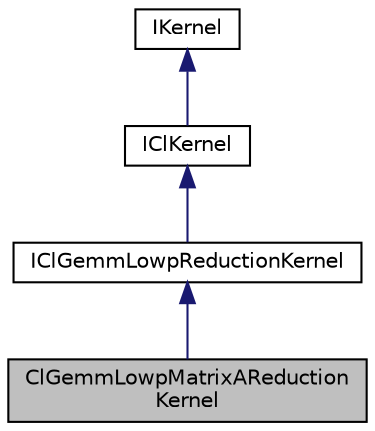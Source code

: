 digraph "ClGemmLowpMatrixAReductionKernel"
{
 // LATEX_PDF_SIZE
  edge [fontname="Helvetica",fontsize="10",labelfontname="Helvetica",labelfontsize="10"];
  node [fontname="Helvetica",fontsize="10",shape=record];
  Node1 [label="ClGemmLowpMatrixAReduction\lKernel",height=0.2,width=0.4,color="black", fillcolor="grey75", style="filled", fontcolor="black",tooltip="OpenCL kernel used to compute the row-vectors of sums of all the entries in each row of Matrix A."];
  Node2 -> Node1 [dir="back",color="midnightblue",fontsize="10",style="solid",fontname="Helvetica"];
  Node2 [label="IClGemmLowpReductionKernel",height=0.2,width=0.4,color="black", fillcolor="white", style="filled",URL="$classarm__compute_1_1opencl_1_1kernels_1_1_i_cl_gemm_lowp_reduction_kernel.xhtml",tooltip="Common interface for all OpenCL reduction kernels."];
  Node3 -> Node2 [dir="back",color="midnightblue",fontsize="10",style="solid",fontname="Helvetica"];
  Node3 [label="IClKernel",height=0.2,width=0.4,color="black", fillcolor="white", style="filled",URL="$classarm__compute_1_1_i_c_l_kernel.xhtml",tooltip="Common interface for all the OpenCL kernels."];
  Node4 -> Node3 [dir="back",color="midnightblue",fontsize="10",style="solid",fontname="Helvetica"];
  Node4 [label="IKernel",height=0.2,width=0.4,color="black", fillcolor="white", style="filled",URL="$classarm__compute_1_1_i_kernel.xhtml",tooltip="Common information for all the kernels."];
}
